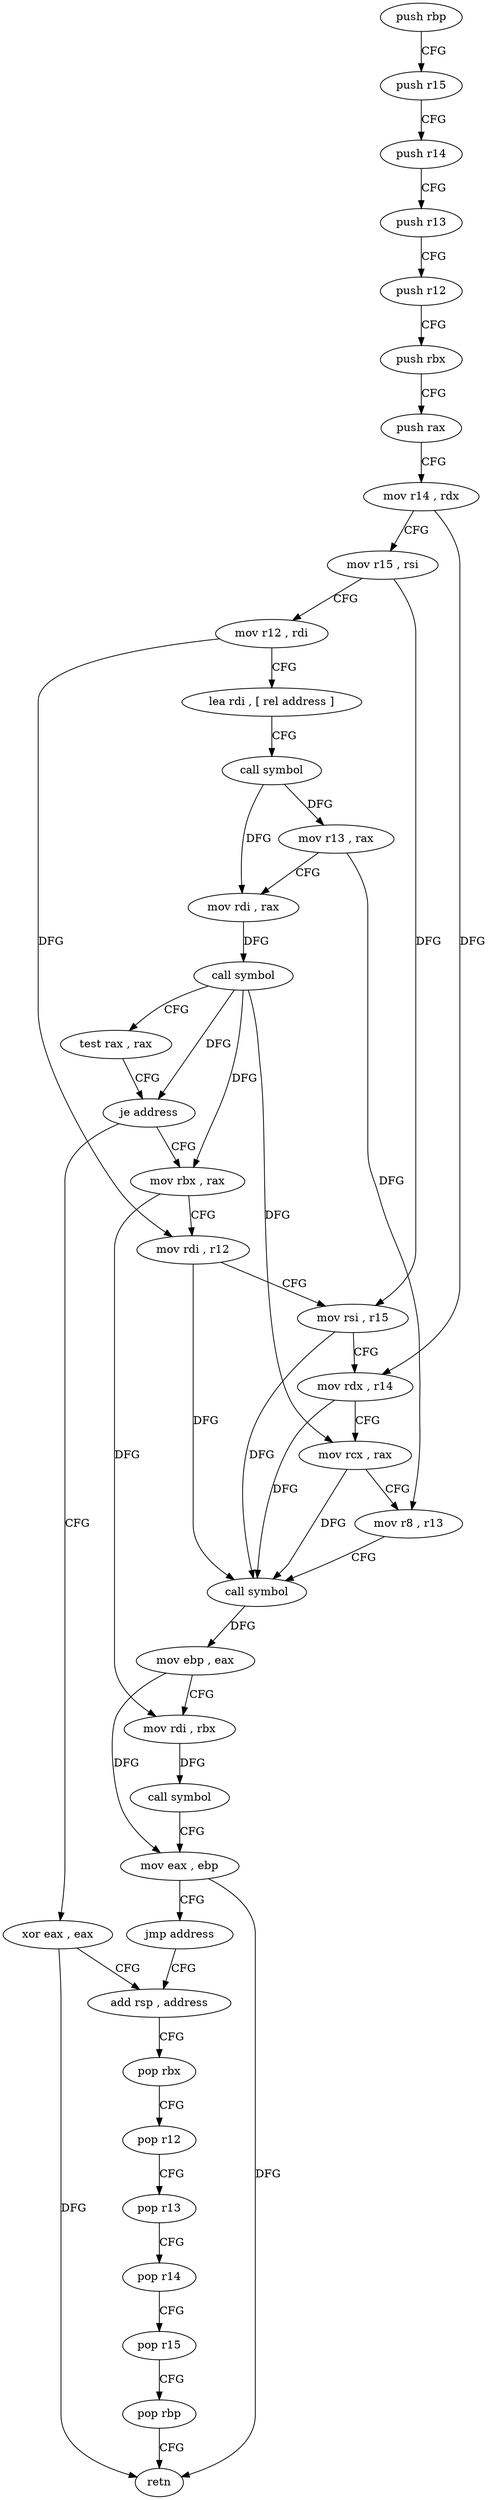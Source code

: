 digraph "func" {
"186816" [label = "push rbp" ]
"186817" [label = "push r15" ]
"186819" [label = "push r14" ]
"186821" [label = "push r13" ]
"186823" [label = "push r12" ]
"186825" [label = "push rbx" ]
"186826" [label = "push rax" ]
"186827" [label = "mov r14 , rdx" ]
"186830" [label = "mov r15 , rsi" ]
"186833" [label = "mov r12 , rdi" ]
"186836" [label = "lea rdi , [ rel address ]" ]
"186843" [label = "call symbol" ]
"186848" [label = "mov r13 , rax" ]
"186851" [label = "mov rdi , rax" ]
"186854" [label = "call symbol" ]
"186859" [label = "test rax , rax" ]
"186862" [label = "je address" ]
"186901" [label = "xor eax , eax" ]
"186864" [label = "mov rbx , rax" ]
"186903" [label = "add rsp , address" ]
"186867" [label = "mov rdi , r12" ]
"186870" [label = "mov rsi , r15" ]
"186873" [label = "mov rdx , r14" ]
"186876" [label = "mov rcx , rax" ]
"186879" [label = "mov r8 , r13" ]
"186882" [label = "call symbol" ]
"186887" [label = "mov ebp , eax" ]
"186889" [label = "mov rdi , rbx" ]
"186892" [label = "call symbol" ]
"186897" [label = "mov eax , ebp" ]
"186899" [label = "jmp address" ]
"186907" [label = "pop rbx" ]
"186908" [label = "pop r12" ]
"186910" [label = "pop r13" ]
"186912" [label = "pop r14" ]
"186914" [label = "pop r15" ]
"186916" [label = "pop rbp" ]
"186917" [label = "retn" ]
"186816" -> "186817" [ label = "CFG" ]
"186817" -> "186819" [ label = "CFG" ]
"186819" -> "186821" [ label = "CFG" ]
"186821" -> "186823" [ label = "CFG" ]
"186823" -> "186825" [ label = "CFG" ]
"186825" -> "186826" [ label = "CFG" ]
"186826" -> "186827" [ label = "CFG" ]
"186827" -> "186830" [ label = "CFG" ]
"186827" -> "186873" [ label = "DFG" ]
"186830" -> "186833" [ label = "CFG" ]
"186830" -> "186870" [ label = "DFG" ]
"186833" -> "186836" [ label = "CFG" ]
"186833" -> "186867" [ label = "DFG" ]
"186836" -> "186843" [ label = "CFG" ]
"186843" -> "186848" [ label = "DFG" ]
"186843" -> "186851" [ label = "DFG" ]
"186848" -> "186851" [ label = "CFG" ]
"186848" -> "186879" [ label = "DFG" ]
"186851" -> "186854" [ label = "DFG" ]
"186854" -> "186859" [ label = "CFG" ]
"186854" -> "186862" [ label = "DFG" ]
"186854" -> "186864" [ label = "DFG" ]
"186854" -> "186876" [ label = "DFG" ]
"186859" -> "186862" [ label = "CFG" ]
"186862" -> "186901" [ label = "CFG" ]
"186862" -> "186864" [ label = "CFG" ]
"186901" -> "186903" [ label = "CFG" ]
"186901" -> "186917" [ label = "DFG" ]
"186864" -> "186867" [ label = "CFG" ]
"186864" -> "186889" [ label = "DFG" ]
"186903" -> "186907" [ label = "CFG" ]
"186867" -> "186870" [ label = "CFG" ]
"186867" -> "186882" [ label = "DFG" ]
"186870" -> "186873" [ label = "CFG" ]
"186870" -> "186882" [ label = "DFG" ]
"186873" -> "186876" [ label = "CFG" ]
"186873" -> "186882" [ label = "DFG" ]
"186876" -> "186879" [ label = "CFG" ]
"186876" -> "186882" [ label = "DFG" ]
"186879" -> "186882" [ label = "CFG" ]
"186882" -> "186887" [ label = "DFG" ]
"186887" -> "186889" [ label = "CFG" ]
"186887" -> "186897" [ label = "DFG" ]
"186889" -> "186892" [ label = "DFG" ]
"186892" -> "186897" [ label = "CFG" ]
"186897" -> "186899" [ label = "CFG" ]
"186897" -> "186917" [ label = "DFG" ]
"186899" -> "186903" [ label = "CFG" ]
"186907" -> "186908" [ label = "CFG" ]
"186908" -> "186910" [ label = "CFG" ]
"186910" -> "186912" [ label = "CFG" ]
"186912" -> "186914" [ label = "CFG" ]
"186914" -> "186916" [ label = "CFG" ]
"186916" -> "186917" [ label = "CFG" ]
}
